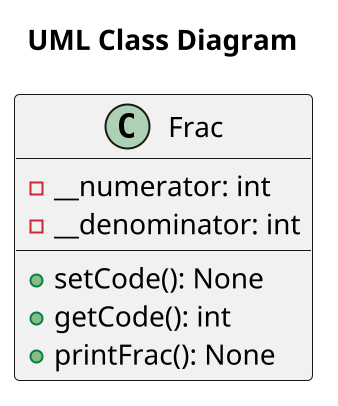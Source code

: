 @startuml
scale 2
title "UML Class Diagram"
class Frac {
	-__numerator: int
	-__denominator: int
	+setCode(): None
	+getCode(): int
	+printFrac(): None
}
@enduml